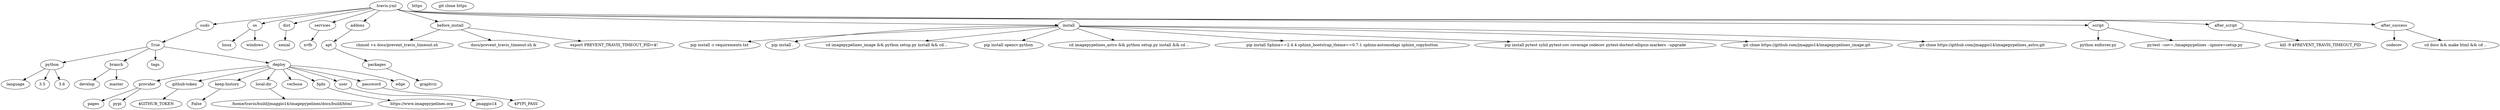 strict digraph  {
".travis.yml";
sudo;
True;
python;
language;
"3.5";
"3.6";
branch;
develop;
master;
tags;
deploy;
provider;
pages;
pypi;
"github-token";
"$GITHUB_TOKEN";
"keep-history";
False;
"local-dir";
"/home/travis/build/jmaggio14/imagepypelines/docs/build/html";
verbose;
fqdn;
https;

user;
jmaggio14;
password;
"$PYPI_PASS";
os;
linux;
dist;
xenial;
services;
xvfb;
addons;
apt;
packages;
graphviz;
before_install;
"chmod +x docs/prevent_travis_timeout.sh";
"docs/prevent_travis_timeout.sh &";
"export PREVENT_TRAVIS_TIMEOUT_PID=$!";
install;
"pip install -r requirements.txt";
"pip install .";
"git clone https";
"cd imagepypelines_image && python setup.py install && cd ..";
"pip install opencv-python";
"git clone https";
"cd imagepypelines_astro && python setup.py install && cd ..";
"pip install Sphinx==2.4.4 sphinx_bootstrap_theme==0.7.1 sphinx-automodapi sphinx_copybutton";
"pip install pytest sybil pytest-cov coverage codecov pytest-doctest-ellipsis-markers --upgrade";
script;
"python enforcer.py";
"py.test --cov=./imagepypelines --ignore=setup.py";
after_script;
"kill -9 $PREVENT_TRAVIS_TIMEOUT_PID";
after_success;
codecov;
"cd docs && make html && cd ..";
windows;
".travis.yml" -> sudo;
".travis.yml" -> os;
".travis.yml" -> dist;
".travis.yml" -> services;
".travis.yml" -> addons;
".travis.yml" -> before_install;
".travis.yml" -> install;
".travis.yml" -> script;
".travis.yml" -> after_script;
".travis.yml" -> after_success;
sudo -> True;
True -> python;
True -> branch;
True -> tags;
True -> deploy;
python -> language;
python -> "3.5";
python -> "3.6";
branch -> develop;
branch -> master;
deploy -> provider;
deploy -> "github-token";
deploy -> "keep-history";
deploy -> "local-dir";
deploy -> verbose;
deploy -> fqdn;
deploy -> "edge";
deploy -> user;
deploy -> password;
provider -> pages:git;
provider -> pypi;
"github-token" -> "$GITHUB_TOKEN";
"keep-history" -> False;
"local-dir" -> "/home/travis/build/jmaggio14/imagepypelines/docs/build/html";
fqdn -> "https://www.imagepypelines.org";
user -> jmaggio14;
password -> "$PYPI_PASS";
os -> linux;
os -> windows;
dist -> xenial;
services -> xvfb;
addons -> apt;
apt -> packages;
packages -> graphviz;
before_install -> "chmod +x docs/prevent_travis_timeout.sh";
before_install -> "docs/prevent_travis_timeout.sh &";
before_install -> "export PREVENT_TRAVIS_TIMEOUT_PID=$!";
install -> "pip install -r requirements.txt";
install -> "pip install .";
install -> "git clone https://github.com/jmaggio14/imagepypelines_image.git";
install -> "cd imagepypelines_image && python setup.py install && cd ..";
install -> "pip install opencv-python";
install -> "git clone https://github.com/jmaggio14/imagepypelines_astro.git";
install -> "cd imagepypelines_astro && python setup.py install && cd ..";
install -> "pip install Sphinx==2.4.4 sphinx_bootstrap_theme==0.7.1 sphinx-automodapi sphinx_copybutton";
install -> "pip install pytest sybil pytest-cov coverage codecov pytest-doctest-ellipsis-markers --upgrade";
script -> "python enforcer.py";
script -> "py.test --cov=./imagepypelines --ignore=setup.py";
after_script -> "kill -9 $PREVENT_TRAVIS_TIMEOUT_PID";
after_success -> codecov;
after_success -> "cd docs && make html && cd ..";
}

